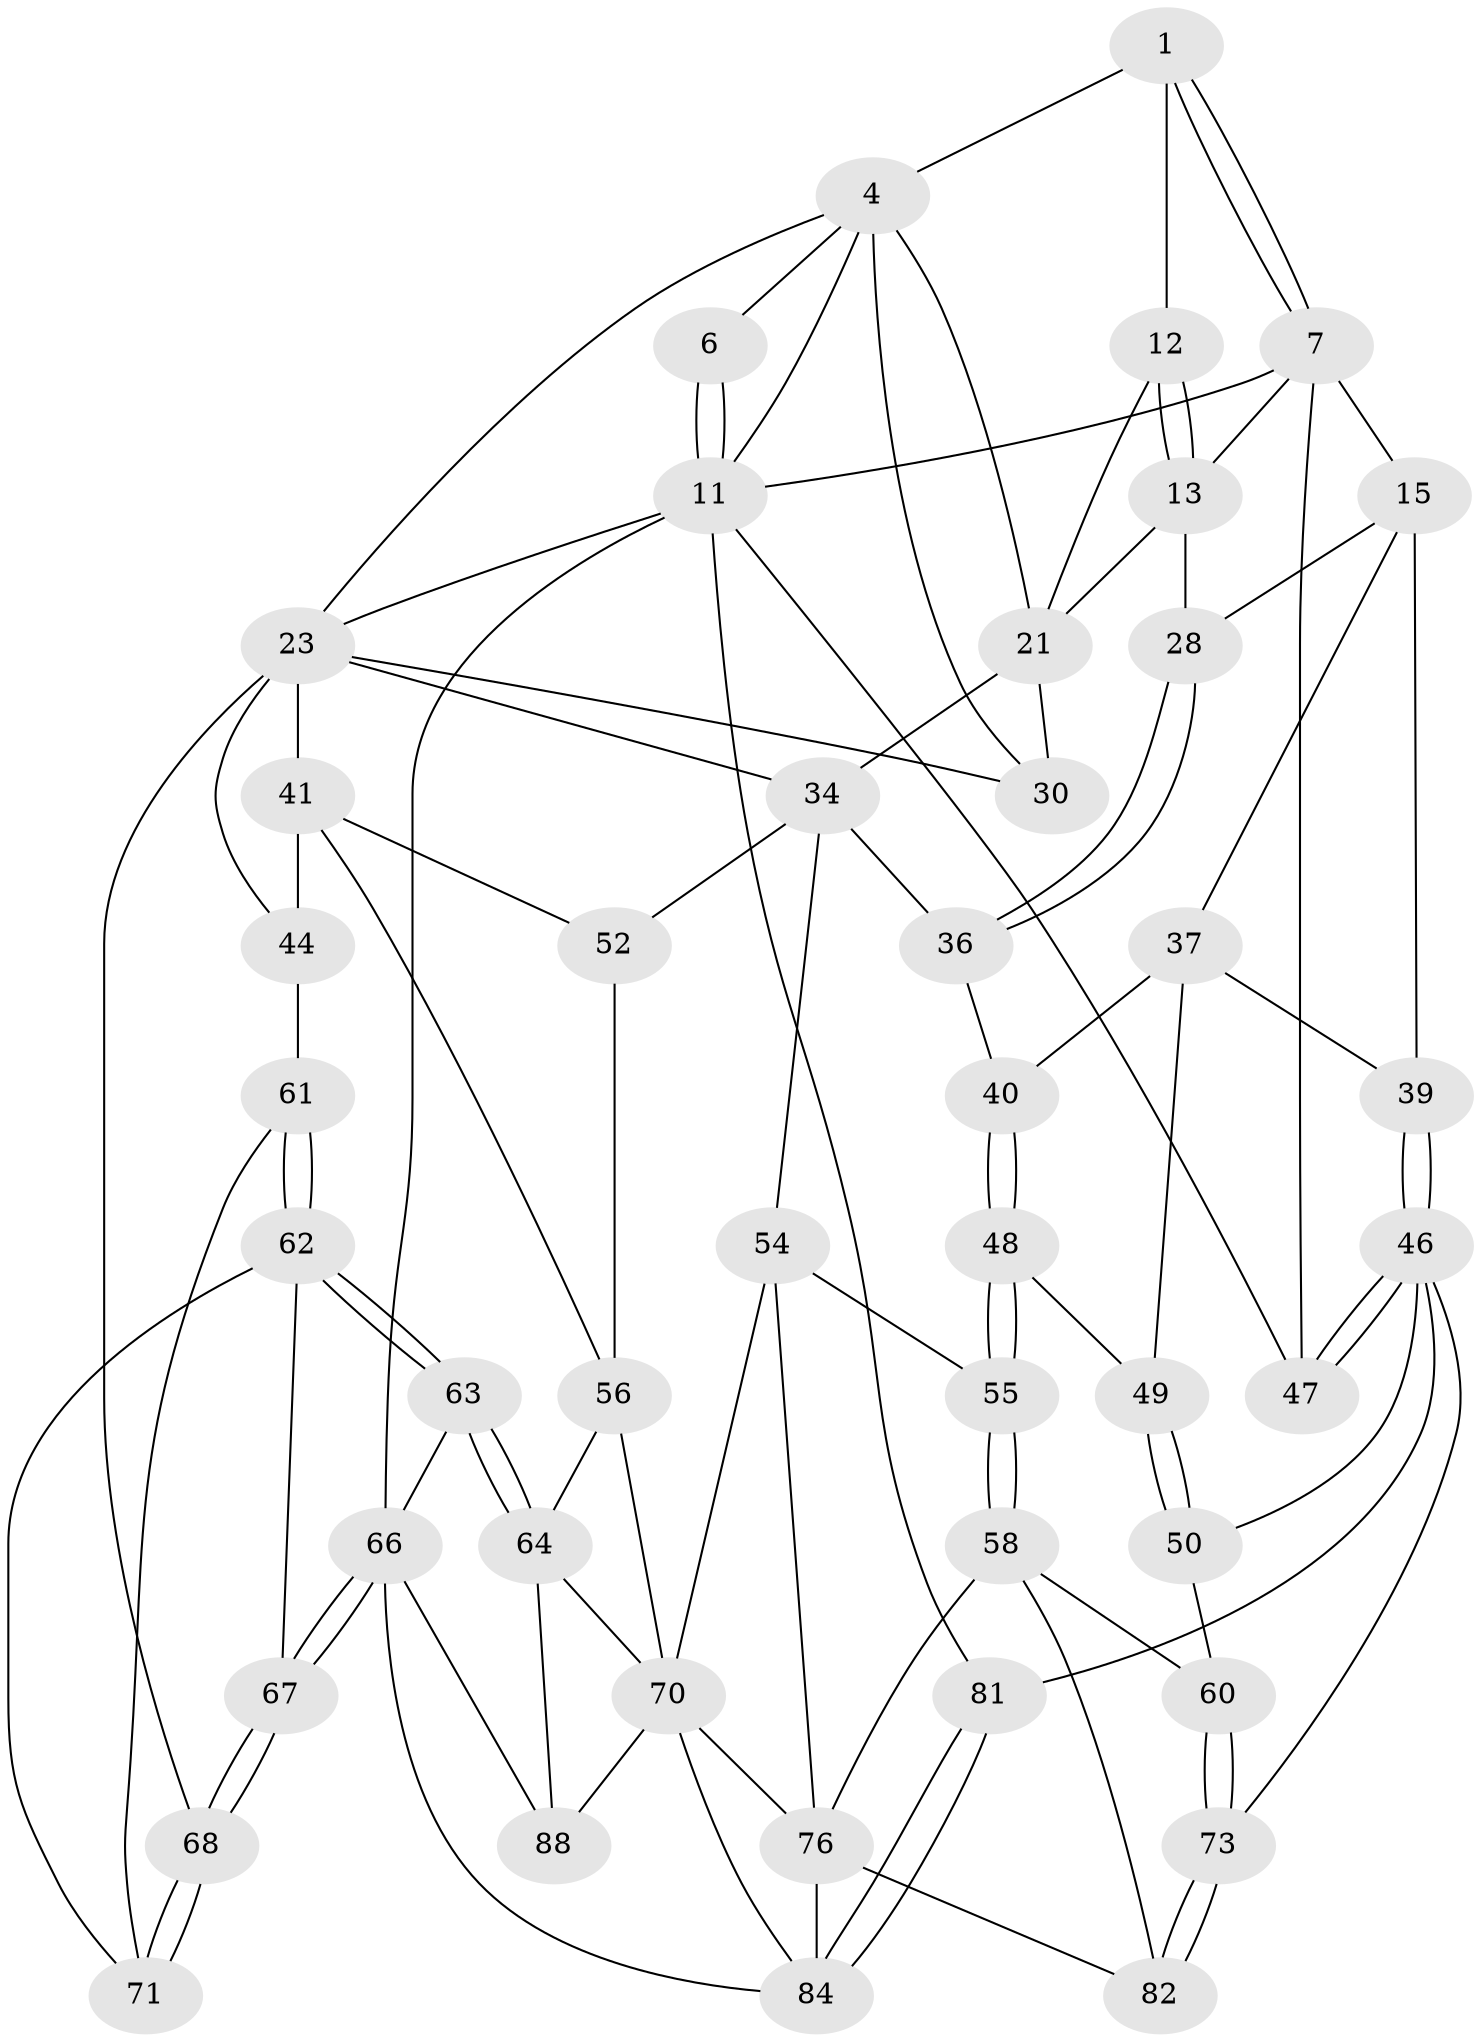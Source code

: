 // original degree distribution, {3: 0.022222222222222223, 4: 0.24444444444444444, 5: 0.5111111111111111, 6: 0.2222222222222222}
// Generated by graph-tools (version 1.1) at 2025/16/03/09/25 04:16:49]
// undirected, 45 vertices, 104 edges
graph export_dot {
graph [start="1"]
  node [color=gray90,style=filled];
  1 [pos="+0.24731320574031998+0",super="+2"];
  4 [pos="+0.9019267481166948+0",super="+5+19"];
  6 [pos="+0.23304138980075925+0"];
  7 [pos="+0.25812240857386387+0",super="+8+14"];
  11 [pos="+0+0",super="+78+22"];
  12 [pos="+0.4463411276470038+0.21385345688613264",super="+16"];
  13 [pos="+0.42825245723518135+0.21929668514759762",super="+27"];
  15 [pos="+0.22979197821897465+0.2559290389339841",super="+17"];
  21 [pos="+0.5790090072262424+0.2750884798651418",super="+25"];
  23 [pos="+1+0.45421615338945803",super="+43+24"];
  28 [pos="+0.4058266081441655+0.39255140819814566"];
  30 [pos="+0.7773189173363099+0.31219967409092425"];
  34 [pos="+0.576042761894226+0.44548923558076",super="+35"];
  36 [pos="+0.4373750328692949+0.47859847535986233"];
  37 [pos="+0.18743760642561622+0.46257615371964683",super="+38"];
  39 [pos="+0.1361613441611527+0.4466546988570083"];
  40 [pos="+0.357304828726786+0.501630818884537"];
  41 [pos="+0.7790473249439872+0.5924105731180475",super="+42+45"];
  44 [pos="+0.8581715564131536+0.6298045863825666"];
  46 [pos="+0+0.568553840206537",super="+51"];
  47 [pos="+0+0.5685560368811805"];
  48 [pos="+0.30142890727337474+0.5887135037047758"];
  49 [pos="+0.24652691229666862+0.6214318080024971"];
  50 [pos="+0.24090579702380904+0.6652843060530137"];
  52 [pos="+0.6854334696755585+0.5547324927046642"];
  54 [pos="+0.4715488231002589+0.6782686720603691",super="+69"];
  55 [pos="+0.46107209516211145+0.6844022585711653"];
  56 [pos="+0.7440027595586558+0.7147418517724733",super="+57+65"];
  58 [pos="+0.37284435230164625+0.7567641349457618",super="+59"];
  60 [pos="+0.2597465733636787+0.6929669635241625"];
  61 [pos="+0.88873844180367+0.7100300527958447"];
  62 [pos="+0.8487948526826922+0.822991324197262",super="+72"];
  63 [pos="+0.8097346597021757+0.8504547847606487"];
  64 [pos="+0.7567418007965205+0.8229858721104496",super="+86"];
  66 [pos="+1+1",super="+85"];
  67 [pos="+1+0.970287270602886"];
  68 [pos="+1+0.6676147816773279"];
  70 [pos="+0.5712818195769446+0.7449954307665353",super="+75"];
  71 [pos="+0.9340514331713093+0.7254584138338683"];
  73 [pos="+0.13417041917851497+0.804404115254588"];
  76 [pos="+0.47727268889409324+0.9962496655760774",super="+77"];
  81 [pos="+0+1"];
  82 [pos="+0.2109479789573303+0.8758352938113969"];
  84 [pos="+0.1433469363207689+1",super="+90"];
  88 [pos="+0.6726733079310456+0.9714241398103433"];
  1 -- 7;
  1 -- 7;
  1 -- 12 [weight=2];
  1 -- 4;
  4 -- 6;
  4 -- 21;
  4 -- 30;
  4 -- 11;
  4 -- 23;
  6 -- 11;
  6 -- 11;
  7 -- 11;
  7 -- 15 [weight=3];
  7 -- 47;
  7 -- 13;
  11 -- 81;
  11 -- 66 [weight=2];
  11 -- 47;
  11 -- 23;
  12 -- 13;
  12 -- 13;
  12 -- 21;
  13 -- 28;
  13 -- 21;
  15 -- 37;
  15 -- 39;
  15 -- 28;
  21 -- 34;
  21 -- 30;
  23 -- 44;
  23 -- 68;
  23 -- 34;
  23 -- 41 [weight=2];
  23 -- 30;
  28 -- 36;
  28 -- 36;
  34 -- 36;
  34 -- 54;
  34 -- 52;
  36 -- 40;
  37 -- 40;
  37 -- 49;
  37 -- 39;
  39 -- 46;
  39 -- 46;
  40 -- 48;
  40 -- 48;
  41 -- 52;
  41 -- 56;
  41 -- 44;
  44 -- 61;
  46 -- 47;
  46 -- 47;
  46 -- 81;
  46 -- 73;
  46 -- 50;
  48 -- 49;
  48 -- 55;
  48 -- 55;
  49 -- 50;
  49 -- 50;
  50 -- 60;
  52 -- 56;
  54 -- 55;
  54 -- 70;
  54 -- 76;
  55 -- 58;
  55 -- 58;
  56 -- 70 [weight=2];
  56 -- 64;
  58 -- 60;
  58 -- 82;
  58 -- 76;
  60 -- 73;
  60 -- 73;
  61 -- 62;
  61 -- 62;
  61 -- 71;
  62 -- 63;
  62 -- 63;
  62 -- 67;
  62 -- 71;
  63 -- 64;
  63 -- 64;
  63 -- 66;
  64 -- 88;
  64 -- 70;
  66 -- 67;
  66 -- 67;
  66 -- 88;
  66 -- 84;
  67 -- 68;
  67 -- 68;
  68 -- 71;
  68 -- 71;
  70 -- 84;
  70 -- 88;
  70 -- 76;
  73 -- 82;
  73 -- 82;
  76 -- 82;
  76 -- 84;
  81 -- 84;
  81 -- 84;
}
